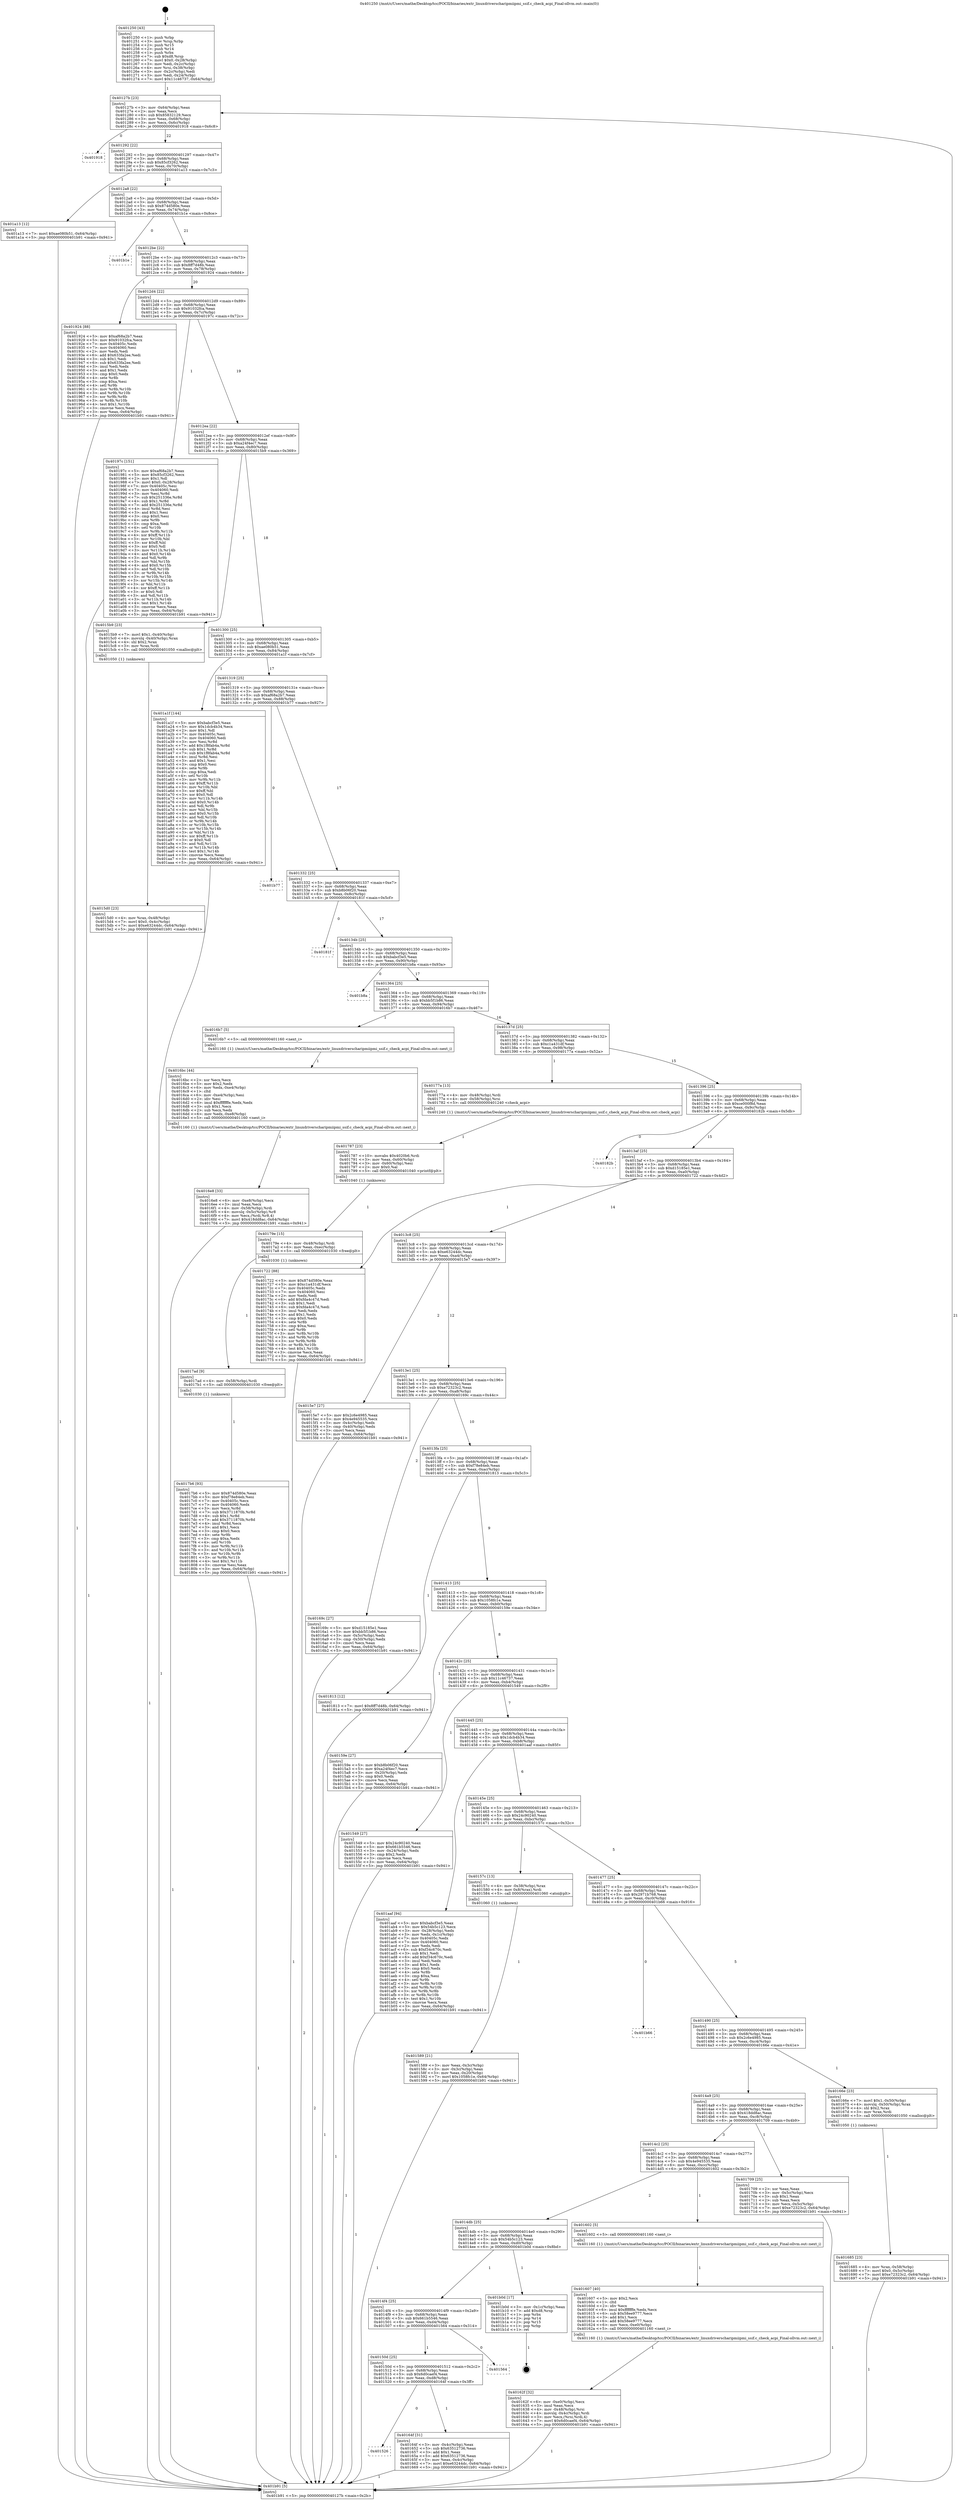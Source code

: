 digraph "0x401250" {
  label = "0x401250 (/mnt/c/Users/mathe/Desktop/tcc/POCII/binaries/extr_linuxdriverscharipmiipmi_ssif.c_check_acpi_Final-ollvm.out::main(0))"
  labelloc = "t"
  node[shape=record]

  Entry [label="",width=0.3,height=0.3,shape=circle,fillcolor=black,style=filled]
  "0x40127b" [label="{
     0x40127b [23]\l
     | [instrs]\l
     &nbsp;&nbsp;0x40127b \<+3\>: mov -0x64(%rbp),%eax\l
     &nbsp;&nbsp;0x40127e \<+2\>: mov %eax,%ecx\l
     &nbsp;&nbsp;0x401280 \<+6\>: sub $0x85832129,%ecx\l
     &nbsp;&nbsp;0x401286 \<+3\>: mov %eax,-0x68(%rbp)\l
     &nbsp;&nbsp;0x401289 \<+3\>: mov %ecx,-0x6c(%rbp)\l
     &nbsp;&nbsp;0x40128c \<+6\>: je 0000000000401918 \<main+0x6c8\>\l
  }"]
  "0x401918" [label="{
     0x401918\l
  }", style=dashed]
  "0x401292" [label="{
     0x401292 [22]\l
     | [instrs]\l
     &nbsp;&nbsp;0x401292 \<+5\>: jmp 0000000000401297 \<main+0x47\>\l
     &nbsp;&nbsp;0x401297 \<+3\>: mov -0x68(%rbp),%eax\l
     &nbsp;&nbsp;0x40129a \<+5\>: sub $0x85cf3262,%eax\l
     &nbsp;&nbsp;0x40129f \<+3\>: mov %eax,-0x70(%rbp)\l
     &nbsp;&nbsp;0x4012a2 \<+6\>: je 0000000000401a13 \<main+0x7c3\>\l
  }"]
  Exit [label="",width=0.3,height=0.3,shape=circle,fillcolor=black,style=filled,peripheries=2]
  "0x401a13" [label="{
     0x401a13 [12]\l
     | [instrs]\l
     &nbsp;&nbsp;0x401a13 \<+7\>: movl $0xae080b51,-0x64(%rbp)\l
     &nbsp;&nbsp;0x401a1a \<+5\>: jmp 0000000000401b91 \<main+0x941\>\l
  }"]
  "0x4012a8" [label="{
     0x4012a8 [22]\l
     | [instrs]\l
     &nbsp;&nbsp;0x4012a8 \<+5\>: jmp 00000000004012ad \<main+0x5d\>\l
     &nbsp;&nbsp;0x4012ad \<+3\>: mov -0x68(%rbp),%eax\l
     &nbsp;&nbsp;0x4012b0 \<+5\>: sub $0x874d580e,%eax\l
     &nbsp;&nbsp;0x4012b5 \<+3\>: mov %eax,-0x74(%rbp)\l
     &nbsp;&nbsp;0x4012b8 \<+6\>: je 0000000000401b1e \<main+0x8ce\>\l
  }"]
  "0x4017b6" [label="{
     0x4017b6 [93]\l
     | [instrs]\l
     &nbsp;&nbsp;0x4017b6 \<+5\>: mov $0x874d580e,%eax\l
     &nbsp;&nbsp;0x4017bb \<+5\>: mov $0xf78e84eb,%esi\l
     &nbsp;&nbsp;0x4017c0 \<+7\>: mov 0x40405c,%ecx\l
     &nbsp;&nbsp;0x4017c7 \<+7\>: mov 0x404060,%edx\l
     &nbsp;&nbsp;0x4017ce \<+3\>: mov %ecx,%r8d\l
     &nbsp;&nbsp;0x4017d1 \<+7\>: sub $0x3711870b,%r8d\l
     &nbsp;&nbsp;0x4017d8 \<+4\>: sub $0x1,%r8d\l
     &nbsp;&nbsp;0x4017dc \<+7\>: add $0x3711870b,%r8d\l
     &nbsp;&nbsp;0x4017e3 \<+4\>: imul %r8d,%ecx\l
     &nbsp;&nbsp;0x4017e7 \<+3\>: and $0x1,%ecx\l
     &nbsp;&nbsp;0x4017ea \<+3\>: cmp $0x0,%ecx\l
     &nbsp;&nbsp;0x4017ed \<+4\>: sete %r9b\l
     &nbsp;&nbsp;0x4017f1 \<+3\>: cmp $0xa,%edx\l
     &nbsp;&nbsp;0x4017f4 \<+4\>: setl %r10b\l
     &nbsp;&nbsp;0x4017f8 \<+3\>: mov %r9b,%r11b\l
     &nbsp;&nbsp;0x4017fb \<+3\>: and %r10b,%r11b\l
     &nbsp;&nbsp;0x4017fe \<+3\>: xor %r10b,%r9b\l
     &nbsp;&nbsp;0x401801 \<+3\>: or %r9b,%r11b\l
     &nbsp;&nbsp;0x401804 \<+4\>: test $0x1,%r11b\l
     &nbsp;&nbsp;0x401808 \<+3\>: cmovne %esi,%eax\l
     &nbsp;&nbsp;0x40180b \<+3\>: mov %eax,-0x64(%rbp)\l
     &nbsp;&nbsp;0x40180e \<+5\>: jmp 0000000000401b91 \<main+0x941\>\l
  }"]
  "0x401b1e" [label="{
     0x401b1e\l
  }", style=dashed]
  "0x4012be" [label="{
     0x4012be [22]\l
     | [instrs]\l
     &nbsp;&nbsp;0x4012be \<+5\>: jmp 00000000004012c3 \<main+0x73\>\l
     &nbsp;&nbsp;0x4012c3 \<+3\>: mov -0x68(%rbp),%eax\l
     &nbsp;&nbsp;0x4012c6 \<+5\>: sub $0x8ff7d48b,%eax\l
     &nbsp;&nbsp;0x4012cb \<+3\>: mov %eax,-0x78(%rbp)\l
     &nbsp;&nbsp;0x4012ce \<+6\>: je 0000000000401924 \<main+0x6d4\>\l
  }"]
  "0x4017ad" [label="{
     0x4017ad [9]\l
     | [instrs]\l
     &nbsp;&nbsp;0x4017ad \<+4\>: mov -0x58(%rbp),%rdi\l
     &nbsp;&nbsp;0x4017b1 \<+5\>: call 0000000000401030 \<free@plt\>\l
     | [calls]\l
     &nbsp;&nbsp;0x401030 \{1\} (unknown)\l
  }"]
  "0x401924" [label="{
     0x401924 [88]\l
     | [instrs]\l
     &nbsp;&nbsp;0x401924 \<+5\>: mov $0xaf68a2b7,%eax\l
     &nbsp;&nbsp;0x401929 \<+5\>: mov $0x91032fca,%ecx\l
     &nbsp;&nbsp;0x40192e \<+7\>: mov 0x40405c,%edx\l
     &nbsp;&nbsp;0x401935 \<+7\>: mov 0x404060,%esi\l
     &nbsp;&nbsp;0x40193c \<+2\>: mov %edx,%edi\l
     &nbsp;&nbsp;0x40193e \<+6\>: add $0x633fa2ee,%edi\l
     &nbsp;&nbsp;0x401944 \<+3\>: sub $0x1,%edi\l
     &nbsp;&nbsp;0x401947 \<+6\>: sub $0x633fa2ee,%edi\l
     &nbsp;&nbsp;0x40194d \<+3\>: imul %edi,%edx\l
     &nbsp;&nbsp;0x401950 \<+3\>: and $0x1,%edx\l
     &nbsp;&nbsp;0x401953 \<+3\>: cmp $0x0,%edx\l
     &nbsp;&nbsp;0x401956 \<+4\>: sete %r8b\l
     &nbsp;&nbsp;0x40195a \<+3\>: cmp $0xa,%esi\l
     &nbsp;&nbsp;0x40195d \<+4\>: setl %r9b\l
     &nbsp;&nbsp;0x401961 \<+3\>: mov %r8b,%r10b\l
     &nbsp;&nbsp;0x401964 \<+3\>: and %r9b,%r10b\l
     &nbsp;&nbsp;0x401967 \<+3\>: xor %r9b,%r8b\l
     &nbsp;&nbsp;0x40196a \<+3\>: or %r8b,%r10b\l
     &nbsp;&nbsp;0x40196d \<+4\>: test $0x1,%r10b\l
     &nbsp;&nbsp;0x401971 \<+3\>: cmovne %ecx,%eax\l
     &nbsp;&nbsp;0x401974 \<+3\>: mov %eax,-0x64(%rbp)\l
     &nbsp;&nbsp;0x401977 \<+5\>: jmp 0000000000401b91 \<main+0x941\>\l
  }"]
  "0x4012d4" [label="{
     0x4012d4 [22]\l
     | [instrs]\l
     &nbsp;&nbsp;0x4012d4 \<+5\>: jmp 00000000004012d9 \<main+0x89\>\l
     &nbsp;&nbsp;0x4012d9 \<+3\>: mov -0x68(%rbp),%eax\l
     &nbsp;&nbsp;0x4012dc \<+5\>: sub $0x91032fca,%eax\l
     &nbsp;&nbsp;0x4012e1 \<+3\>: mov %eax,-0x7c(%rbp)\l
     &nbsp;&nbsp;0x4012e4 \<+6\>: je 000000000040197c \<main+0x72c\>\l
  }"]
  "0x40179e" [label="{
     0x40179e [15]\l
     | [instrs]\l
     &nbsp;&nbsp;0x40179e \<+4\>: mov -0x48(%rbp),%rdi\l
     &nbsp;&nbsp;0x4017a2 \<+6\>: mov %eax,-0xec(%rbp)\l
     &nbsp;&nbsp;0x4017a8 \<+5\>: call 0000000000401030 \<free@plt\>\l
     | [calls]\l
     &nbsp;&nbsp;0x401030 \{1\} (unknown)\l
  }"]
  "0x40197c" [label="{
     0x40197c [151]\l
     | [instrs]\l
     &nbsp;&nbsp;0x40197c \<+5\>: mov $0xaf68a2b7,%eax\l
     &nbsp;&nbsp;0x401981 \<+5\>: mov $0x85cf3262,%ecx\l
     &nbsp;&nbsp;0x401986 \<+2\>: mov $0x1,%dl\l
     &nbsp;&nbsp;0x401988 \<+7\>: movl $0x0,-0x28(%rbp)\l
     &nbsp;&nbsp;0x40198f \<+7\>: mov 0x40405c,%esi\l
     &nbsp;&nbsp;0x401996 \<+7\>: mov 0x404060,%edi\l
     &nbsp;&nbsp;0x40199d \<+3\>: mov %esi,%r8d\l
     &nbsp;&nbsp;0x4019a0 \<+7\>: sub $0x251336e,%r8d\l
     &nbsp;&nbsp;0x4019a7 \<+4\>: sub $0x1,%r8d\l
     &nbsp;&nbsp;0x4019ab \<+7\>: add $0x251336e,%r8d\l
     &nbsp;&nbsp;0x4019b2 \<+4\>: imul %r8d,%esi\l
     &nbsp;&nbsp;0x4019b6 \<+3\>: and $0x1,%esi\l
     &nbsp;&nbsp;0x4019b9 \<+3\>: cmp $0x0,%esi\l
     &nbsp;&nbsp;0x4019bc \<+4\>: sete %r9b\l
     &nbsp;&nbsp;0x4019c0 \<+3\>: cmp $0xa,%edi\l
     &nbsp;&nbsp;0x4019c3 \<+4\>: setl %r10b\l
     &nbsp;&nbsp;0x4019c7 \<+3\>: mov %r9b,%r11b\l
     &nbsp;&nbsp;0x4019ca \<+4\>: xor $0xff,%r11b\l
     &nbsp;&nbsp;0x4019ce \<+3\>: mov %r10b,%bl\l
     &nbsp;&nbsp;0x4019d1 \<+3\>: xor $0xff,%bl\l
     &nbsp;&nbsp;0x4019d4 \<+3\>: xor $0x0,%dl\l
     &nbsp;&nbsp;0x4019d7 \<+3\>: mov %r11b,%r14b\l
     &nbsp;&nbsp;0x4019da \<+4\>: and $0x0,%r14b\l
     &nbsp;&nbsp;0x4019de \<+3\>: and %dl,%r9b\l
     &nbsp;&nbsp;0x4019e1 \<+3\>: mov %bl,%r15b\l
     &nbsp;&nbsp;0x4019e4 \<+4\>: and $0x0,%r15b\l
     &nbsp;&nbsp;0x4019e8 \<+3\>: and %dl,%r10b\l
     &nbsp;&nbsp;0x4019eb \<+3\>: or %r9b,%r14b\l
     &nbsp;&nbsp;0x4019ee \<+3\>: or %r10b,%r15b\l
     &nbsp;&nbsp;0x4019f1 \<+3\>: xor %r15b,%r14b\l
     &nbsp;&nbsp;0x4019f4 \<+3\>: or %bl,%r11b\l
     &nbsp;&nbsp;0x4019f7 \<+4\>: xor $0xff,%r11b\l
     &nbsp;&nbsp;0x4019fb \<+3\>: or $0x0,%dl\l
     &nbsp;&nbsp;0x4019fe \<+3\>: and %dl,%r11b\l
     &nbsp;&nbsp;0x401a01 \<+3\>: or %r11b,%r14b\l
     &nbsp;&nbsp;0x401a04 \<+4\>: test $0x1,%r14b\l
     &nbsp;&nbsp;0x401a08 \<+3\>: cmovne %ecx,%eax\l
     &nbsp;&nbsp;0x401a0b \<+3\>: mov %eax,-0x64(%rbp)\l
     &nbsp;&nbsp;0x401a0e \<+5\>: jmp 0000000000401b91 \<main+0x941\>\l
  }"]
  "0x4012ea" [label="{
     0x4012ea [22]\l
     | [instrs]\l
     &nbsp;&nbsp;0x4012ea \<+5\>: jmp 00000000004012ef \<main+0x9f\>\l
     &nbsp;&nbsp;0x4012ef \<+3\>: mov -0x68(%rbp),%eax\l
     &nbsp;&nbsp;0x4012f2 \<+5\>: sub $0xa24f4ec7,%eax\l
     &nbsp;&nbsp;0x4012f7 \<+3\>: mov %eax,-0x80(%rbp)\l
     &nbsp;&nbsp;0x4012fa \<+6\>: je 00000000004015b9 \<main+0x369\>\l
  }"]
  "0x401787" [label="{
     0x401787 [23]\l
     | [instrs]\l
     &nbsp;&nbsp;0x401787 \<+10\>: movabs $0x4020b6,%rdi\l
     &nbsp;&nbsp;0x401791 \<+3\>: mov %eax,-0x60(%rbp)\l
     &nbsp;&nbsp;0x401794 \<+3\>: mov -0x60(%rbp),%esi\l
     &nbsp;&nbsp;0x401797 \<+2\>: mov $0x0,%al\l
     &nbsp;&nbsp;0x401799 \<+5\>: call 0000000000401040 \<printf@plt\>\l
     | [calls]\l
     &nbsp;&nbsp;0x401040 \{1\} (unknown)\l
  }"]
  "0x4015b9" [label="{
     0x4015b9 [23]\l
     | [instrs]\l
     &nbsp;&nbsp;0x4015b9 \<+7\>: movl $0x1,-0x40(%rbp)\l
     &nbsp;&nbsp;0x4015c0 \<+4\>: movslq -0x40(%rbp),%rax\l
     &nbsp;&nbsp;0x4015c4 \<+4\>: shl $0x2,%rax\l
     &nbsp;&nbsp;0x4015c8 \<+3\>: mov %rax,%rdi\l
     &nbsp;&nbsp;0x4015cb \<+5\>: call 0000000000401050 \<malloc@plt\>\l
     | [calls]\l
     &nbsp;&nbsp;0x401050 \{1\} (unknown)\l
  }"]
  "0x401300" [label="{
     0x401300 [25]\l
     | [instrs]\l
     &nbsp;&nbsp;0x401300 \<+5\>: jmp 0000000000401305 \<main+0xb5\>\l
     &nbsp;&nbsp;0x401305 \<+3\>: mov -0x68(%rbp),%eax\l
     &nbsp;&nbsp;0x401308 \<+5\>: sub $0xae080b51,%eax\l
     &nbsp;&nbsp;0x40130d \<+6\>: mov %eax,-0x84(%rbp)\l
     &nbsp;&nbsp;0x401313 \<+6\>: je 0000000000401a1f \<main+0x7cf\>\l
  }"]
  "0x4016e8" [label="{
     0x4016e8 [33]\l
     | [instrs]\l
     &nbsp;&nbsp;0x4016e8 \<+6\>: mov -0xe8(%rbp),%ecx\l
     &nbsp;&nbsp;0x4016ee \<+3\>: imul %eax,%ecx\l
     &nbsp;&nbsp;0x4016f1 \<+4\>: mov -0x58(%rbp),%rdi\l
     &nbsp;&nbsp;0x4016f5 \<+4\>: movslq -0x5c(%rbp),%r8\l
     &nbsp;&nbsp;0x4016f9 \<+4\>: mov %ecx,(%rdi,%r8,4)\l
     &nbsp;&nbsp;0x4016fd \<+7\>: movl $0x418dd8ac,-0x64(%rbp)\l
     &nbsp;&nbsp;0x401704 \<+5\>: jmp 0000000000401b91 \<main+0x941\>\l
  }"]
  "0x401a1f" [label="{
     0x401a1f [144]\l
     | [instrs]\l
     &nbsp;&nbsp;0x401a1f \<+5\>: mov $0xbabcf3e5,%eax\l
     &nbsp;&nbsp;0x401a24 \<+5\>: mov $0x1dcb4b34,%ecx\l
     &nbsp;&nbsp;0x401a29 \<+2\>: mov $0x1,%dl\l
     &nbsp;&nbsp;0x401a2b \<+7\>: mov 0x40405c,%esi\l
     &nbsp;&nbsp;0x401a32 \<+7\>: mov 0x404060,%edi\l
     &nbsp;&nbsp;0x401a39 \<+3\>: mov %esi,%r8d\l
     &nbsp;&nbsp;0x401a3c \<+7\>: add $0x1f8fab4a,%r8d\l
     &nbsp;&nbsp;0x401a43 \<+4\>: sub $0x1,%r8d\l
     &nbsp;&nbsp;0x401a47 \<+7\>: sub $0x1f8fab4a,%r8d\l
     &nbsp;&nbsp;0x401a4e \<+4\>: imul %r8d,%esi\l
     &nbsp;&nbsp;0x401a52 \<+3\>: and $0x1,%esi\l
     &nbsp;&nbsp;0x401a55 \<+3\>: cmp $0x0,%esi\l
     &nbsp;&nbsp;0x401a58 \<+4\>: sete %r9b\l
     &nbsp;&nbsp;0x401a5c \<+3\>: cmp $0xa,%edi\l
     &nbsp;&nbsp;0x401a5f \<+4\>: setl %r10b\l
     &nbsp;&nbsp;0x401a63 \<+3\>: mov %r9b,%r11b\l
     &nbsp;&nbsp;0x401a66 \<+4\>: xor $0xff,%r11b\l
     &nbsp;&nbsp;0x401a6a \<+3\>: mov %r10b,%bl\l
     &nbsp;&nbsp;0x401a6d \<+3\>: xor $0xff,%bl\l
     &nbsp;&nbsp;0x401a70 \<+3\>: xor $0x0,%dl\l
     &nbsp;&nbsp;0x401a73 \<+3\>: mov %r11b,%r14b\l
     &nbsp;&nbsp;0x401a76 \<+4\>: and $0x0,%r14b\l
     &nbsp;&nbsp;0x401a7a \<+3\>: and %dl,%r9b\l
     &nbsp;&nbsp;0x401a7d \<+3\>: mov %bl,%r15b\l
     &nbsp;&nbsp;0x401a80 \<+4\>: and $0x0,%r15b\l
     &nbsp;&nbsp;0x401a84 \<+3\>: and %dl,%r10b\l
     &nbsp;&nbsp;0x401a87 \<+3\>: or %r9b,%r14b\l
     &nbsp;&nbsp;0x401a8a \<+3\>: or %r10b,%r15b\l
     &nbsp;&nbsp;0x401a8d \<+3\>: xor %r15b,%r14b\l
     &nbsp;&nbsp;0x401a90 \<+3\>: or %bl,%r11b\l
     &nbsp;&nbsp;0x401a93 \<+4\>: xor $0xff,%r11b\l
     &nbsp;&nbsp;0x401a97 \<+3\>: or $0x0,%dl\l
     &nbsp;&nbsp;0x401a9a \<+3\>: and %dl,%r11b\l
     &nbsp;&nbsp;0x401a9d \<+3\>: or %r11b,%r14b\l
     &nbsp;&nbsp;0x401aa0 \<+4\>: test $0x1,%r14b\l
     &nbsp;&nbsp;0x401aa4 \<+3\>: cmovne %ecx,%eax\l
     &nbsp;&nbsp;0x401aa7 \<+3\>: mov %eax,-0x64(%rbp)\l
     &nbsp;&nbsp;0x401aaa \<+5\>: jmp 0000000000401b91 \<main+0x941\>\l
  }"]
  "0x401319" [label="{
     0x401319 [25]\l
     | [instrs]\l
     &nbsp;&nbsp;0x401319 \<+5\>: jmp 000000000040131e \<main+0xce\>\l
     &nbsp;&nbsp;0x40131e \<+3\>: mov -0x68(%rbp),%eax\l
     &nbsp;&nbsp;0x401321 \<+5\>: sub $0xaf68a2b7,%eax\l
     &nbsp;&nbsp;0x401326 \<+6\>: mov %eax,-0x88(%rbp)\l
     &nbsp;&nbsp;0x40132c \<+6\>: je 0000000000401b77 \<main+0x927\>\l
  }"]
  "0x4016bc" [label="{
     0x4016bc [44]\l
     | [instrs]\l
     &nbsp;&nbsp;0x4016bc \<+2\>: xor %ecx,%ecx\l
     &nbsp;&nbsp;0x4016be \<+5\>: mov $0x2,%edx\l
     &nbsp;&nbsp;0x4016c3 \<+6\>: mov %edx,-0xe4(%rbp)\l
     &nbsp;&nbsp;0x4016c9 \<+1\>: cltd\l
     &nbsp;&nbsp;0x4016ca \<+6\>: mov -0xe4(%rbp),%esi\l
     &nbsp;&nbsp;0x4016d0 \<+2\>: idiv %esi\l
     &nbsp;&nbsp;0x4016d2 \<+6\>: imul $0xfffffffe,%edx,%edx\l
     &nbsp;&nbsp;0x4016d8 \<+3\>: sub $0x1,%ecx\l
     &nbsp;&nbsp;0x4016db \<+2\>: sub %ecx,%edx\l
     &nbsp;&nbsp;0x4016dd \<+6\>: mov %edx,-0xe8(%rbp)\l
     &nbsp;&nbsp;0x4016e3 \<+5\>: call 0000000000401160 \<next_i\>\l
     | [calls]\l
     &nbsp;&nbsp;0x401160 \{1\} (/mnt/c/Users/mathe/Desktop/tcc/POCII/binaries/extr_linuxdriverscharipmiipmi_ssif.c_check_acpi_Final-ollvm.out::next_i)\l
  }"]
  "0x401b77" [label="{
     0x401b77\l
  }", style=dashed]
  "0x401332" [label="{
     0x401332 [25]\l
     | [instrs]\l
     &nbsp;&nbsp;0x401332 \<+5\>: jmp 0000000000401337 \<main+0xe7\>\l
     &nbsp;&nbsp;0x401337 \<+3\>: mov -0x68(%rbp),%eax\l
     &nbsp;&nbsp;0x40133a \<+5\>: sub $0xb8b06f20,%eax\l
     &nbsp;&nbsp;0x40133f \<+6\>: mov %eax,-0x8c(%rbp)\l
     &nbsp;&nbsp;0x401345 \<+6\>: je 000000000040181f \<main+0x5cf\>\l
  }"]
  "0x401685" [label="{
     0x401685 [23]\l
     | [instrs]\l
     &nbsp;&nbsp;0x401685 \<+4\>: mov %rax,-0x58(%rbp)\l
     &nbsp;&nbsp;0x401689 \<+7\>: movl $0x0,-0x5c(%rbp)\l
     &nbsp;&nbsp;0x401690 \<+7\>: movl $0xe72323c2,-0x64(%rbp)\l
     &nbsp;&nbsp;0x401697 \<+5\>: jmp 0000000000401b91 \<main+0x941\>\l
  }"]
  "0x40181f" [label="{
     0x40181f\l
  }", style=dashed]
  "0x40134b" [label="{
     0x40134b [25]\l
     | [instrs]\l
     &nbsp;&nbsp;0x40134b \<+5\>: jmp 0000000000401350 \<main+0x100\>\l
     &nbsp;&nbsp;0x401350 \<+3\>: mov -0x68(%rbp),%eax\l
     &nbsp;&nbsp;0x401353 \<+5\>: sub $0xbabcf3e5,%eax\l
     &nbsp;&nbsp;0x401358 \<+6\>: mov %eax,-0x90(%rbp)\l
     &nbsp;&nbsp;0x40135e \<+6\>: je 0000000000401b8a \<main+0x93a\>\l
  }"]
  "0x401526" [label="{
     0x401526\l
  }", style=dashed]
  "0x401b8a" [label="{
     0x401b8a\l
  }", style=dashed]
  "0x401364" [label="{
     0x401364 [25]\l
     | [instrs]\l
     &nbsp;&nbsp;0x401364 \<+5\>: jmp 0000000000401369 \<main+0x119\>\l
     &nbsp;&nbsp;0x401369 \<+3\>: mov -0x68(%rbp),%eax\l
     &nbsp;&nbsp;0x40136c \<+5\>: sub $0xbb5f1b86,%eax\l
     &nbsp;&nbsp;0x401371 \<+6\>: mov %eax,-0x94(%rbp)\l
     &nbsp;&nbsp;0x401377 \<+6\>: je 00000000004016b7 \<main+0x467\>\l
  }"]
  "0x40164f" [label="{
     0x40164f [31]\l
     | [instrs]\l
     &nbsp;&nbsp;0x40164f \<+3\>: mov -0x4c(%rbp),%eax\l
     &nbsp;&nbsp;0x401652 \<+5\>: sub $0x63512736,%eax\l
     &nbsp;&nbsp;0x401657 \<+3\>: add $0x1,%eax\l
     &nbsp;&nbsp;0x40165a \<+5\>: add $0x63512736,%eax\l
     &nbsp;&nbsp;0x40165f \<+3\>: mov %eax,-0x4c(%rbp)\l
     &nbsp;&nbsp;0x401662 \<+7\>: movl $0xe63244dc,-0x64(%rbp)\l
     &nbsp;&nbsp;0x401669 \<+5\>: jmp 0000000000401b91 \<main+0x941\>\l
  }"]
  "0x4016b7" [label="{
     0x4016b7 [5]\l
     | [instrs]\l
     &nbsp;&nbsp;0x4016b7 \<+5\>: call 0000000000401160 \<next_i\>\l
     | [calls]\l
     &nbsp;&nbsp;0x401160 \{1\} (/mnt/c/Users/mathe/Desktop/tcc/POCII/binaries/extr_linuxdriverscharipmiipmi_ssif.c_check_acpi_Final-ollvm.out::next_i)\l
  }"]
  "0x40137d" [label="{
     0x40137d [25]\l
     | [instrs]\l
     &nbsp;&nbsp;0x40137d \<+5\>: jmp 0000000000401382 \<main+0x132\>\l
     &nbsp;&nbsp;0x401382 \<+3\>: mov -0x68(%rbp),%eax\l
     &nbsp;&nbsp;0x401385 \<+5\>: sub $0xc1a431df,%eax\l
     &nbsp;&nbsp;0x40138a \<+6\>: mov %eax,-0x98(%rbp)\l
     &nbsp;&nbsp;0x401390 \<+6\>: je 000000000040177a \<main+0x52a\>\l
  }"]
  "0x40150d" [label="{
     0x40150d [25]\l
     | [instrs]\l
     &nbsp;&nbsp;0x40150d \<+5\>: jmp 0000000000401512 \<main+0x2c2\>\l
     &nbsp;&nbsp;0x401512 \<+3\>: mov -0x68(%rbp),%eax\l
     &nbsp;&nbsp;0x401515 \<+5\>: sub $0x6d0caef4,%eax\l
     &nbsp;&nbsp;0x40151a \<+6\>: mov %eax,-0xd8(%rbp)\l
     &nbsp;&nbsp;0x401520 \<+6\>: je 000000000040164f \<main+0x3ff\>\l
  }"]
  "0x40177a" [label="{
     0x40177a [13]\l
     | [instrs]\l
     &nbsp;&nbsp;0x40177a \<+4\>: mov -0x48(%rbp),%rdi\l
     &nbsp;&nbsp;0x40177e \<+4\>: mov -0x58(%rbp),%rsi\l
     &nbsp;&nbsp;0x401782 \<+5\>: call 0000000000401240 \<check_acpi\>\l
     | [calls]\l
     &nbsp;&nbsp;0x401240 \{1\} (/mnt/c/Users/mathe/Desktop/tcc/POCII/binaries/extr_linuxdriverscharipmiipmi_ssif.c_check_acpi_Final-ollvm.out::check_acpi)\l
  }"]
  "0x401396" [label="{
     0x401396 [25]\l
     | [instrs]\l
     &nbsp;&nbsp;0x401396 \<+5\>: jmp 000000000040139b \<main+0x14b\>\l
     &nbsp;&nbsp;0x40139b \<+3\>: mov -0x68(%rbp),%eax\l
     &nbsp;&nbsp;0x40139e \<+5\>: sub $0xce000f8d,%eax\l
     &nbsp;&nbsp;0x4013a3 \<+6\>: mov %eax,-0x9c(%rbp)\l
     &nbsp;&nbsp;0x4013a9 \<+6\>: je 000000000040182b \<main+0x5db\>\l
  }"]
  "0x401564" [label="{
     0x401564\l
  }", style=dashed]
  "0x40182b" [label="{
     0x40182b\l
  }", style=dashed]
  "0x4013af" [label="{
     0x4013af [25]\l
     | [instrs]\l
     &nbsp;&nbsp;0x4013af \<+5\>: jmp 00000000004013b4 \<main+0x164\>\l
     &nbsp;&nbsp;0x4013b4 \<+3\>: mov -0x68(%rbp),%eax\l
     &nbsp;&nbsp;0x4013b7 \<+5\>: sub $0xd15185e1,%eax\l
     &nbsp;&nbsp;0x4013bc \<+6\>: mov %eax,-0xa0(%rbp)\l
     &nbsp;&nbsp;0x4013c2 \<+6\>: je 0000000000401722 \<main+0x4d2\>\l
  }"]
  "0x4014f4" [label="{
     0x4014f4 [25]\l
     | [instrs]\l
     &nbsp;&nbsp;0x4014f4 \<+5\>: jmp 00000000004014f9 \<main+0x2a9\>\l
     &nbsp;&nbsp;0x4014f9 \<+3\>: mov -0x68(%rbp),%eax\l
     &nbsp;&nbsp;0x4014fc \<+5\>: sub $0x661b5546,%eax\l
     &nbsp;&nbsp;0x401501 \<+6\>: mov %eax,-0xd4(%rbp)\l
     &nbsp;&nbsp;0x401507 \<+6\>: je 0000000000401564 \<main+0x314\>\l
  }"]
  "0x401722" [label="{
     0x401722 [88]\l
     | [instrs]\l
     &nbsp;&nbsp;0x401722 \<+5\>: mov $0x874d580e,%eax\l
     &nbsp;&nbsp;0x401727 \<+5\>: mov $0xc1a431df,%ecx\l
     &nbsp;&nbsp;0x40172c \<+7\>: mov 0x40405c,%edx\l
     &nbsp;&nbsp;0x401733 \<+7\>: mov 0x404060,%esi\l
     &nbsp;&nbsp;0x40173a \<+2\>: mov %edx,%edi\l
     &nbsp;&nbsp;0x40173c \<+6\>: add $0xfda4c47d,%edi\l
     &nbsp;&nbsp;0x401742 \<+3\>: sub $0x1,%edi\l
     &nbsp;&nbsp;0x401745 \<+6\>: sub $0xfda4c47d,%edi\l
     &nbsp;&nbsp;0x40174b \<+3\>: imul %edi,%edx\l
     &nbsp;&nbsp;0x40174e \<+3\>: and $0x1,%edx\l
     &nbsp;&nbsp;0x401751 \<+3\>: cmp $0x0,%edx\l
     &nbsp;&nbsp;0x401754 \<+4\>: sete %r8b\l
     &nbsp;&nbsp;0x401758 \<+3\>: cmp $0xa,%esi\l
     &nbsp;&nbsp;0x40175b \<+4\>: setl %r9b\l
     &nbsp;&nbsp;0x40175f \<+3\>: mov %r8b,%r10b\l
     &nbsp;&nbsp;0x401762 \<+3\>: and %r9b,%r10b\l
     &nbsp;&nbsp;0x401765 \<+3\>: xor %r9b,%r8b\l
     &nbsp;&nbsp;0x401768 \<+3\>: or %r8b,%r10b\l
     &nbsp;&nbsp;0x40176b \<+4\>: test $0x1,%r10b\l
     &nbsp;&nbsp;0x40176f \<+3\>: cmovne %ecx,%eax\l
     &nbsp;&nbsp;0x401772 \<+3\>: mov %eax,-0x64(%rbp)\l
     &nbsp;&nbsp;0x401775 \<+5\>: jmp 0000000000401b91 \<main+0x941\>\l
  }"]
  "0x4013c8" [label="{
     0x4013c8 [25]\l
     | [instrs]\l
     &nbsp;&nbsp;0x4013c8 \<+5\>: jmp 00000000004013cd \<main+0x17d\>\l
     &nbsp;&nbsp;0x4013cd \<+3\>: mov -0x68(%rbp),%eax\l
     &nbsp;&nbsp;0x4013d0 \<+5\>: sub $0xe63244dc,%eax\l
     &nbsp;&nbsp;0x4013d5 \<+6\>: mov %eax,-0xa4(%rbp)\l
     &nbsp;&nbsp;0x4013db \<+6\>: je 00000000004015e7 \<main+0x397\>\l
  }"]
  "0x401b0d" [label="{
     0x401b0d [17]\l
     | [instrs]\l
     &nbsp;&nbsp;0x401b0d \<+3\>: mov -0x1c(%rbp),%eax\l
     &nbsp;&nbsp;0x401b10 \<+7\>: add $0xd8,%rsp\l
     &nbsp;&nbsp;0x401b17 \<+1\>: pop %rbx\l
     &nbsp;&nbsp;0x401b18 \<+2\>: pop %r14\l
     &nbsp;&nbsp;0x401b1a \<+2\>: pop %r15\l
     &nbsp;&nbsp;0x401b1c \<+1\>: pop %rbp\l
     &nbsp;&nbsp;0x401b1d \<+1\>: ret\l
  }"]
  "0x4015e7" [label="{
     0x4015e7 [27]\l
     | [instrs]\l
     &nbsp;&nbsp;0x4015e7 \<+5\>: mov $0x2c6e4985,%eax\l
     &nbsp;&nbsp;0x4015ec \<+5\>: mov $0x4e945535,%ecx\l
     &nbsp;&nbsp;0x4015f1 \<+3\>: mov -0x4c(%rbp),%edx\l
     &nbsp;&nbsp;0x4015f4 \<+3\>: cmp -0x40(%rbp),%edx\l
     &nbsp;&nbsp;0x4015f7 \<+3\>: cmovl %ecx,%eax\l
     &nbsp;&nbsp;0x4015fa \<+3\>: mov %eax,-0x64(%rbp)\l
     &nbsp;&nbsp;0x4015fd \<+5\>: jmp 0000000000401b91 \<main+0x941\>\l
  }"]
  "0x4013e1" [label="{
     0x4013e1 [25]\l
     | [instrs]\l
     &nbsp;&nbsp;0x4013e1 \<+5\>: jmp 00000000004013e6 \<main+0x196\>\l
     &nbsp;&nbsp;0x4013e6 \<+3\>: mov -0x68(%rbp),%eax\l
     &nbsp;&nbsp;0x4013e9 \<+5\>: sub $0xe72323c2,%eax\l
     &nbsp;&nbsp;0x4013ee \<+6\>: mov %eax,-0xa8(%rbp)\l
     &nbsp;&nbsp;0x4013f4 \<+6\>: je 000000000040169c \<main+0x44c\>\l
  }"]
  "0x40162f" [label="{
     0x40162f [32]\l
     | [instrs]\l
     &nbsp;&nbsp;0x40162f \<+6\>: mov -0xe0(%rbp),%ecx\l
     &nbsp;&nbsp;0x401635 \<+3\>: imul %eax,%ecx\l
     &nbsp;&nbsp;0x401638 \<+4\>: mov -0x48(%rbp),%rsi\l
     &nbsp;&nbsp;0x40163c \<+4\>: movslq -0x4c(%rbp),%rdi\l
     &nbsp;&nbsp;0x401640 \<+3\>: mov %ecx,(%rsi,%rdi,4)\l
     &nbsp;&nbsp;0x401643 \<+7\>: movl $0x6d0caef4,-0x64(%rbp)\l
     &nbsp;&nbsp;0x40164a \<+5\>: jmp 0000000000401b91 \<main+0x941\>\l
  }"]
  "0x40169c" [label="{
     0x40169c [27]\l
     | [instrs]\l
     &nbsp;&nbsp;0x40169c \<+5\>: mov $0xd15185e1,%eax\l
     &nbsp;&nbsp;0x4016a1 \<+5\>: mov $0xbb5f1b86,%ecx\l
     &nbsp;&nbsp;0x4016a6 \<+3\>: mov -0x5c(%rbp),%edx\l
     &nbsp;&nbsp;0x4016a9 \<+3\>: cmp -0x50(%rbp),%edx\l
     &nbsp;&nbsp;0x4016ac \<+3\>: cmovl %ecx,%eax\l
     &nbsp;&nbsp;0x4016af \<+3\>: mov %eax,-0x64(%rbp)\l
     &nbsp;&nbsp;0x4016b2 \<+5\>: jmp 0000000000401b91 \<main+0x941\>\l
  }"]
  "0x4013fa" [label="{
     0x4013fa [25]\l
     | [instrs]\l
     &nbsp;&nbsp;0x4013fa \<+5\>: jmp 00000000004013ff \<main+0x1af\>\l
     &nbsp;&nbsp;0x4013ff \<+3\>: mov -0x68(%rbp),%eax\l
     &nbsp;&nbsp;0x401402 \<+5\>: sub $0xf78e84eb,%eax\l
     &nbsp;&nbsp;0x401407 \<+6\>: mov %eax,-0xac(%rbp)\l
     &nbsp;&nbsp;0x40140d \<+6\>: je 0000000000401813 \<main+0x5c3\>\l
  }"]
  "0x401607" [label="{
     0x401607 [40]\l
     | [instrs]\l
     &nbsp;&nbsp;0x401607 \<+5\>: mov $0x2,%ecx\l
     &nbsp;&nbsp;0x40160c \<+1\>: cltd\l
     &nbsp;&nbsp;0x40160d \<+2\>: idiv %ecx\l
     &nbsp;&nbsp;0x40160f \<+6\>: imul $0xfffffffe,%edx,%ecx\l
     &nbsp;&nbsp;0x401615 \<+6\>: sub $0x58ee9777,%ecx\l
     &nbsp;&nbsp;0x40161b \<+3\>: add $0x1,%ecx\l
     &nbsp;&nbsp;0x40161e \<+6\>: add $0x58ee9777,%ecx\l
     &nbsp;&nbsp;0x401624 \<+6\>: mov %ecx,-0xe0(%rbp)\l
     &nbsp;&nbsp;0x40162a \<+5\>: call 0000000000401160 \<next_i\>\l
     | [calls]\l
     &nbsp;&nbsp;0x401160 \{1\} (/mnt/c/Users/mathe/Desktop/tcc/POCII/binaries/extr_linuxdriverscharipmiipmi_ssif.c_check_acpi_Final-ollvm.out::next_i)\l
  }"]
  "0x401813" [label="{
     0x401813 [12]\l
     | [instrs]\l
     &nbsp;&nbsp;0x401813 \<+7\>: movl $0x8ff7d48b,-0x64(%rbp)\l
     &nbsp;&nbsp;0x40181a \<+5\>: jmp 0000000000401b91 \<main+0x941\>\l
  }"]
  "0x401413" [label="{
     0x401413 [25]\l
     | [instrs]\l
     &nbsp;&nbsp;0x401413 \<+5\>: jmp 0000000000401418 \<main+0x1c8\>\l
     &nbsp;&nbsp;0x401418 \<+3\>: mov -0x68(%rbp),%eax\l
     &nbsp;&nbsp;0x40141b \<+5\>: sub $0x1058fc1e,%eax\l
     &nbsp;&nbsp;0x401420 \<+6\>: mov %eax,-0xb0(%rbp)\l
     &nbsp;&nbsp;0x401426 \<+6\>: je 000000000040159e \<main+0x34e\>\l
  }"]
  "0x4014db" [label="{
     0x4014db [25]\l
     | [instrs]\l
     &nbsp;&nbsp;0x4014db \<+5\>: jmp 00000000004014e0 \<main+0x290\>\l
     &nbsp;&nbsp;0x4014e0 \<+3\>: mov -0x68(%rbp),%eax\l
     &nbsp;&nbsp;0x4014e3 \<+5\>: sub $0x54b5c123,%eax\l
     &nbsp;&nbsp;0x4014e8 \<+6\>: mov %eax,-0xd0(%rbp)\l
     &nbsp;&nbsp;0x4014ee \<+6\>: je 0000000000401b0d \<main+0x8bd\>\l
  }"]
  "0x40159e" [label="{
     0x40159e [27]\l
     | [instrs]\l
     &nbsp;&nbsp;0x40159e \<+5\>: mov $0xb8b06f20,%eax\l
     &nbsp;&nbsp;0x4015a3 \<+5\>: mov $0xa24f4ec7,%ecx\l
     &nbsp;&nbsp;0x4015a8 \<+3\>: mov -0x20(%rbp),%edx\l
     &nbsp;&nbsp;0x4015ab \<+3\>: cmp $0x0,%edx\l
     &nbsp;&nbsp;0x4015ae \<+3\>: cmove %ecx,%eax\l
     &nbsp;&nbsp;0x4015b1 \<+3\>: mov %eax,-0x64(%rbp)\l
     &nbsp;&nbsp;0x4015b4 \<+5\>: jmp 0000000000401b91 \<main+0x941\>\l
  }"]
  "0x40142c" [label="{
     0x40142c [25]\l
     | [instrs]\l
     &nbsp;&nbsp;0x40142c \<+5\>: jmp 0000000000401431 \<main+0x1e1\>\l
     &nbsp;&nbsp;0x401431 \<+3\>: mov -0x68(%rbp),%eax\l
     &nbsp;&nbsp;0x401434 \<+5\>: sub $0x11c46737,%eax\l
     &nbsp;&nbsp;0x401439 \<+6\>: mov %eax,-0xb4(%rbp)\l
     &nbsp;&nbsp;0x40143f \<+6\>: je 0000000000401549 \<main+0x2f9\>\l
  }"]
  "0x401602" [label="{
     0x401602 [5]\l
     | [instrs]\l
     &nbsp;&nbsp;0x401602 \<+5\>: call 0000000000401160 \<next_i\>\l
     | [calls]\l
     &nbsp;&nbsp;0x401160 \{1\} (/mnt/c/Users/mathe/Desktop/tcc/POCII/binaries/extr_linuxdriverscharipmiipmi_ssif.c_check_acpi_Final-ollvm.out::next_i)\l
  }"]
  "0x401549" [label="{
     0x401549 [27]\l
     | [instrs]\l
     &nbsp;&nbsp;0x401549 \<+5\>: mov $0x24c90240,%eax\l
     &nbsp;&nbsp;0x40154e \<+5\>: mov $0x661b5546,%ecx\l
     &nbsp;&nbsp;0x401553 \<+3\>: mov -0x24(%rbp),%edx\l
     &nbsp;&nbsp;0x401556 \<+3\>: cmp $0x2,%edx\l
     &nbsp;&nbsp;0x401559 \<+3\>: cmovne %ecx,%eax\l
     &nbsp;&nbsp;0x40155c \<+3\>: mov %eax,-0x64(%rbp)\l
     &nbsp;&nbsp;0x40155f \<+5\>: jmp 0000000000401b91 \<main+0x941\>\l
  }"]
  "0x401445" [label="{
     0x401445 [25]\l
     | [instrs]\l
     &nbsp;&nbsp;0x401445 \<+5\>: jmp 000000000040144a \<main+0x1fa\>\l
     &nbsp;&nbsp;0x40144a \<+3\>: mov -0x68(%rbp),%eax\l
     &nbsp;&nbsp;0x40144d \<+5\>: sub $0x1dcb4b34,%eax\l
     &nbsp;&nbsp;0x401452 \<+6\>: mov %eax,-0xb8(%rbp)\l
     &nbsp;&nbsp;0x401458 \<+6\>: je 0000000000401aaf \<main+0x85f\>\l
  }"]
  "0x401b91" [label="{
     0x401b91 [5]\l
     | [instrs]\l
     &nbsp;&nbsp;0x401b91 \<+5\>: jmp 000000000040127b \<main+0x2b\>\l
  }"]
  "0x401250" [label="{
     0x401250 [43]\l
     | [instrs]\l
     &nbsp;&nbsp;0x401250 \<+1\>: push %rbp\l
     &nbsp;&nbsp;0x401251 \<+3\>: mov %rsp,%rbp\l
     &nbsp;&nbsp;0x401254 \<+2\>: push %r15\l
     &nbsp;&nbsp;0x401256 \<+2\>: push %r14\l
     &nbsp;&nbsp;0x401258 \<+1\>: push %rbx\l
     &nbsp;&nbsp;0x401259 \<+7\>: sub $0xd8,%rsp\l
     &nbsp;&nbsp;0x401260 \<+7\>: movl $0x0,-0x28(%rbp)\l
     &nbsp;&nbsp;0x401267 \<+3\>: mov %edi,-0x2c(%rbp)\l
     &nbsp;&nbsp;0x40126a \<+4\>: mov %rsi,-0x38(%rbp)\l
     &nbsp;&nbsp;0x40126e \<+3\>: mov -0x2c(%rbp),%edi\l
     &nbsp;&nbsp;0x401271 \<+3\>: mov %edi,-0x24(%rbp)\l
     &nbsp;&nbsp;0x401274 \<+7\>: movl $0x11c46737,-0x64(%rbp)\l
  }"]
  "0x4014c2" [label="{
     0x4014c2 [25]\l
     | [instrs]\l
     &nbsp;&nbsp;0x4014c2 \<+5\>: jmp 00000000004014c7 \<main+0x277\>\l
     &nbsp;&nbsp;0x4014c7 \<+3\>: mov -0x68(%rbp),%eax\l
     &nbsp;&nbsp;0x4014ca \<+5\>: sub $0x4e945535,%eax\l
     &nbsp;&nbsp;0x4014cf \<+6\>: mov %eax,-0xcc(%rbp)\l
     &nbsp;&nbsp;0x4014d5 \<+6\>: je 0000000000401602 \<main+0x3b2\>\l
  }"]
  "0x401aaf" [label="{
     0x401aaf [94]\l
     | [instrs]\l
     &nbsp;&nbsp;0x401aaf \<+5\>: mov $0xbabcf3e5,%eax\l
     &nbsp;&nbsp;0x401ab4 \<+5\>: mov $0x54b5c123,%ecx\l
     &nbsp;&nbsp;0x401ab9 \<+3\>: mov -0x28(%rbp),%edx\l
     &nbsp;&nbsp;0x401abc \<+3\>: mov %edx,-0x1c(%rbp)\l
     &nbsp;&nbsp;0x401abf \<+7\>: mov 0x40405c,%edx\l
     &nbsp;&nbsp;0x401ac6 \<+7\>: mov 0x404060,%esi\l
     &nbsp;&nbsp;0x401acd \<+2\>: mov %edx,%edi\l
     &nbsp;&nbsp;0x401acf \<+6\>: sub $0xf34c670c,%edi\l
     &nbsp;&nbsp;0x401ad5 \<+3\>: sub $0x1,%edi\l
     &nbsp;&nbsp;0x401ad8 \<+6\>: add $0xf34c670c,%edi\l
     &nbsp;&nbsp;0x401ade \<+3\>: imul %edi,%edx\l
     &nbsp;&nbsp;0x401ae1 \<+3\>: and $0x1,%edx\l
     &nbsp;&nbsp;0x401ae4 \<+3\>: cmp $0x0,%edx\l
     &nbsp;&nbsp;0x401ae7 \<+4\>: sete %r8b\l
     &nbsp;&nbsp;0x401aeb \<+3\>: cmp $0xa,%esi\l
     &nbsp;&nbsp;0x401aee \<+4\>: setl %r9b\l
     &nbsp;&nbsp;0x401af2 \<+3\>: mov %r8b,%r10b\l
     &nbsp;&nbsp;0x401af5 \<+3\>: and %r9b,%r10b\l
     &nbsp;&nbsp;0x401af8 \<+3\>: xor %r9b,%r8b\l
     &nbsp;&nbsp;0x401afb \<+3\>: or %r8b,%r10b\l
     &nbsp;&nbsp;0x401afe \<+4\>: test $0x1,%r10b\l
     &nbsp;&nbsp;0x401b02 \<+3\>: cmovne %ecx,%eax\l
     &nbsp;&nbsp;0x401b05 \<+3\>: mov %eax,-0x64(%rbp)\l
     &nbsp;&nbsp;0x401b08 \<+5\>: jmp 0000000000401b91 \<main+0x941\>\l
  }"]
  "0x40145e" [label="{
     0x40145e [25]\l
     | [instrs]\l
     &nbsp;&nbsp;0x40145e \<+5\>: jmp 0000000000401463 \<main+0x213\>\l
     &nbsp;&nbsp;0x401463 \<+3\>: mov -0x68(%rbp),%eax\l
     &nbsp;&nbsp;0x401466 \<+5\>: sub $0x24c90240,%eax\l
     &nbsp;&nbsp;0x40146b \<+6\>: mov %eax,-0xbc(%rbp)\l
     &nbsp;&nbsp;0x401471 \<+6\>: je 000000000040157c \<main+0x32c\>\l
  }"]
  "0x401709" [label="{
     0x401709 [25]\l
     | [instrs]\l
     &nbsp;&nbsp;0x401709 \<+2\>: xor %eax,%eax\l
     &nbsp;&nbsp;0x40170b \<+3\>: mov -0x5c(%rbp),%ecx\l
     &nbsp;&nbsp;0x40170e \<+3\>: sub $0x1,%eax\l
     &nbsp;&nbsp;0x401711 \<+2\>: sub %eax,%ecx\l
     &nbsp;&nbsp;0x401713 \<+3\>: mov %ecx,-0x5c(%rbp)\l
     &nbsp;&nbsp;0x401716 \<+7\>: movl $0xe72323c2,-0x64(%rbp)\l
     &nbsp;&nbsp;0x40171d \<+5\>: jmp 0000000000401b91 \<main+0x941\>\l
  }"]
  "0x40157c" [label="{
     0x40157c [13]\l
     | [instrs]\l
     &nbsp;&nbsp;0x40157c \<+4\>: mov -0x38(%rbp),%rax\l
     &nbsp;&nbsp;0x401580 \<+4\>: mov 0x8(%rax),%rdi\l
     &nbsp;&nbsp;0x401584 \<+5\>: call 0000000000401060 \<atoi@plt\>\l
     | [calls]\l
     &nbsp;&nbsp;0x401060 \{1\} (unknown)\l
  }"]
  "0x401477" [label="{
     0x401477 [25]\l
     | [instrs]\l
     &nbsp;&nbsp;0x401477 \<+5\>: jmp 000000000040147c \<main+0x22c\>\l
     &nbsp;&nbsp;0x40147c \<+3\>: mov -0x68(%rbp),%eax\l
     &nbsp;&nbsp;0x40147f \<+5\>: sub $0x2971b768,%eax\l
     &nbsp;&nbsp;0x401484 \<+6\>: mov %eax,-0xc0(%rbp)\l
     &nbsp;&nbsp;0x40148a \<+6\>: je 0000000000401b66 \<main+0x916\>\l
  }"]
  "0x401589" [label="{
     0x401589 [21]\l
     | [instrs]\l
     &nbsp;&nbsp;0x401589 \<+3\>: mov %eax,-0x3c(%rbp)\l
     &nbsp;&nbsp;0x40158c \<+3\>: mov -0x3c(%rbp),%eax\l
     &nbsp;&nbsp;0x40158f \<+3\>: mov %eax,-0x20(%rbp)\l
     &nbsp;&nbsp;0x401592 \<+7\>: movl $0x1058fc1e,-0x64(%rbp)\l
     &nbsp;&nbsp;0x401599 \<+5\>: jmp 0000000000401b91 \<main+0x941\>\l
  }"]
  "0x4015d0" [label="{
     0x4015d0 [23]\l
     | [instrs]\l
     &nbsp;&nbsp;0x4015d0 \<+4\>: mov %rax,-0x48(%rbp)\l
     &nbsp;&nbsp;0x4015d4 \<+7\>: movl $0x0,-0x4c(%rbp)\l
     &nbsp;&nbsp;0x4015db \<+7\>: movl $0xe63244dc,-0x64(%rbp)\l
     &nbsp;&nbsp;0x4015e2 \<+5\>: jmp 0000000000401b91 \<main+0x941\>\l
  }"]
  "0x4014a9" [label="{
     0x4014a9 [25]\l
     | [instrs]\l
     &nbsp;&nbsp;0x4014a9 \<+5\>: jmp 00000000004014ae \<main+0x25e\>\l
     &nbsp;&nbsp;0x4014ae \<+3\>: mov -0x68(%rbp),%eax\l
     &nbsp;&nbsp;0x4014b1 \<+5\>: sub $0x418dd8ac,%eax\l
     &nbsp;&nbsp;0x4014b6 \<+6\>: mov %eax,-0xc8(%rbp)\l
     &nbsp;&nbsp;0x4014bc \<+6\>: je 0000000000401709 \<main+0x4b9\>\l
  }"]
  "0x401b66" [label="{
     0x401b66\l
  }", style=dashed]
  "0x401490" [label="{
     0x401490 [25]\l
     | [instrs]\l
     &nbsp;&nbsp;0x401490 \<+5\>: jmp 0000000000401495 \<main+0x245\>\l
     &nbsp;&nbsp;0x401495 \<+3\>: mov -0x68(%rbp),%eax\l
     &nbsp;&nbsp;0x401498 \<+5\>: sub $0x2c6e4985,%eax\l
     &nbsp;&nbsp;0x40149d \<+6\>: mov %eax,-0xc4(%rbp)\l
     &nbsp;&nbsp;0x4014a3 \<+6\>: je 000000000040166e \<main+0x41e\>\l
  }"]
  "0x40166e" [label="{
     0x40166e [23]\l
     | [instrs]\l
     &nbsp;&nbsp;0x40166e \<+7\>: movl $0x1,-0x50(%rbp)\l
     &nbsp;&nbsp;0x401675 \<+4\>: movslq -0x50(%rbp),%rax\l
     &nbsp;&nbsp;0x401679 \<+4\>: shl $0x2,%rax\l
     &nbsp;&nbsp;0x40167d \<+3\>: mov %rax,%rdi\l
     &nbsp;&nbsp;0x401680 \<+5\>: call 0000000000401050 \<malloc@plt\>\l
     | [calls]\l
     &nbsp;&nbsp;0x401050 \{1\} (unknown)\l
  }"]
  Entry -> "0x401250" [label=" 1"]
  "0x40127b" -> "0x401918" [label=" 0"]
  "0x40127b" -> "0x401292" [label=" 22"]
  "0x401b0d" -> Exit [label=" 1"]
  "0x401292" -> "0x401a13" [label=" 1"]
  "0x401292" -> "0x4012a8" [label=" 21"]
  "0x401aaf" -> "0x401b91" [label=" 1"]
  "0x4012a8" -> "0x401b1e" [label=" 0"]
  "0x4012a8" -> "0x4012be" [label=" 21"]
  "0x401a1f" -> "0x401b91" [label=" 1"]
  "0x4012be" -> "0x401924" [label=" 1"]
  "0x4012be" -> "0x4012d4" [label=" 20"]
  "0x401a13" -> "0x401b91" [label=" 1"]
  "0x4012d4" -> "0x40197c" [label=" 1"]
  "0x4012d4" -> "0x4012ea" [label=" 19"]
  "0x40197c" -> "0x401b91" [label=" 1"]
  "0x4012ea" -> "0x4015b9" [label=" 1"]
  "0x4012ea" -> "0x401300" [label=" 18"]
  "0x401924" -> "0x401b91" [label=" 1"]
  "0x401300" -> "0x401a1f" [label=" 1"]
  "0x401300" -> "0x401319" [label=" 17"]
  "0x401813" -> "0x401b91" [label=" 1"]
  "0x401319" -> "0x401b77" [label=" 0"]
  "0x401319" -> "0x401332" [label=" 17"]
  "0x4017b6" -> "0x401b91" [label=" 1"]
  "0x401332" -> "0x40181f" [label=" 0"]
  "0x401332" -> "0x40134b" [label=" 17"]
  "0x4017ad" -> "0x4017b6" [label=" 1"]
  "0x40134b" -> "0x401b8a" [label=" 0"]
  "0x40134b" -> "0x401364" [label=" 17"]
  "0x40179e" -> "0x4017ad" [label=" 1"]
  "0x401364" -> "0x4016b7" [label=" 1"]
  "0x401364" -> "0x40137d" [label=" 16"]
  "0x401787" -> "0x40179e" [label=" 1"]
  "0x40137d" -> "0x40177a" [label=" 1"]
  "0x40137d" -> "0x401396" [label=" 15"]
  "0x401722" -> "0x401b91" [label=" 1"]
  "0x401396" -> "0x40182b" [label=" 0"]
  "0x401396" -> "0x4013af" [label=" 15"]
  "0x401709" -> "0x401b91" [label=" 1"]
  "0x4013af" -> "0x401722" [label=" 1"]
  "0x4013af" -> "0x4013c8" [label=" 14"]
  "0x4016bc" -> "0x4016e8" [label=" 1"]
  "0x4013c8" -> "0x4015e7" [label=" 2"]
  "0x4013c8" -> "0x4013e1" [label=" 12"]
  "0x4016b7" -> "0x4016bc" [label=" 1"]
  "0x4013e1" -> "0x40169c" [label=" 2"]
  "0x4013e1" -> "0x4013fa" [label=" 10"]
  "0x401685" -> "0x401b91" [label=" 1"]
  "0x4013fa" -> "0x401813" [label=" 1"]
  "0x4013fa" -> "0x401413" [label=" 9"]
  "0x40166e" -> "0x401685" [label=" 1"]
  "0x401413" -> "0x40159e" [label=" 1"]
  "0x401413" -> "0x40142c" [label=" 8"]
  "0x40164f" -> "0x401b91" [label=" 1"]
  "0x40142c" -> "0x401549" [label=" 1"]
  "0x40142c" -> "0x401445" [label=" 7"]
  "0x401549" -> "0x401b91" [label=" 1"]
  "0x401250" -> "0x40127b" [label=" 1"]
  "0x401b91" -> "0x40127b" [label=" 21"]
  "0x40150d" -> "0x401526" [label=" 0"]
  "0x401445" -> "0x401aaf" [label=" 1"]
  "0x401445" -> "0x40145e" [label=" 6"]
  "0x40177a" -> "0x401787" [label=" 1"]
  "0x40145e" -> "0x40157c" [label=" 1"]
  "0x40145e" -> "0x401477" [label=" 5"]
  "0x40157c" -> "0x401589" [label=" 1"]
  "0x401589" -> "0x401b91" [label=" 1"]
  "0x40159e" -> "0x401b91" [label=" 1"]
  "0x4015b9" -> "0x4015d0" [label=" 1"]
  "0x4015d0" -> "0x401b91" [label=" 1"]
  "0x4015e7" -> "0x401b91" [label=" 2"]
  "0x4014f4" -> "0x40150d" [label=" 1"]
  "0x401477" -> "0x401b66" [label=" 0"]
  "0x401477" -> "0x401490" [label=" 5"]
  "0x4016e8" -> "0x401b91" [label=" 1"]
  "0x401490" -> "0x40166e" [label=" 1"]
  "0x401490" -> "0x4014a9" [label=" 4"]
  "0x4014f4" -> "0x401564" [label=" 0"]
  "0x4014a9" -> "0x401709" [label=" 1"]
  "0x4014a9" -> "0x4014c2" [label=" 3"]
  "0x40150d" -> "0x40164f" [label=" 1"]
  "0x4014c2" -> "0x401602" [label=" 1"]
  "0x4014c2" -> "0x4014db" [label=" 2"]
  "0x401602" -> "0x401607" [label=" 1"]
  "0x401607" -> "0x40162f" [label=" 1"]
  "0x40162f" -> "0x401b91" [label=" 1"]
  "0x40169c" -> "0x401b91" [label=" 2"]
  "0x4014db" -> "0x401b0d" [label=" 1"]
  "0x4014db" -> "0x4014f4" [label=" 1"]
}
